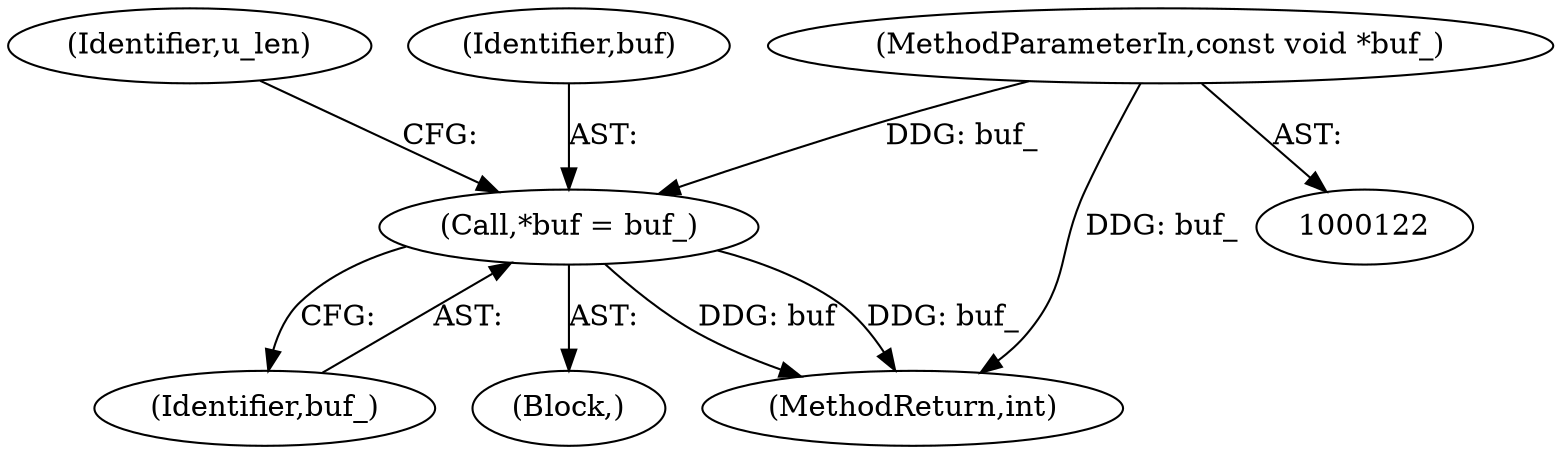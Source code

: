 digraph "0_openssl_4ad93618d26a3ea23d36ad5498ff4f59eff3a4d2_0@pointer" {
"1000129" [label="(Call,*buf = buf_)"];
"1000125" [label="(MethodParameterIn,const void *buf_)"];
"1000131" [label="(Identifier,buf_)"];
"1000140" [label="(Identifier,u_len)"];
"1000125" [label="(MethodParameterIn,const void *buf_)"];
"1000129" [label="(Call,*buf = buf_)"];
"1000130" [label="(Identifier,buf)"];
"1000127" [label="(Block,)"];
"1000980" [label="(MethodReturn,int)"];
"1000129" -> "1000127"  [label="AST: "];
"1000129" -> "1000131"  [label="CFG: "];
"1000130" -> "1000129"  [label="AST: "];
"1000131" -> "1000129"  [label="AST: "];
"1000140" -> "1000129"  [label="CFG: "];
"1000129" -> "1000980"  [label="DDG: buf"];
"1000129" -> "1000980"  [label="DDG: buf_"];
"1000125" -> "1000129"  [label="DDG: buf_"];
"1000125" -> "1000122"  [label="AST: "];
"1000125" -> "1000980"  [label="DDG: buf_"];
}
